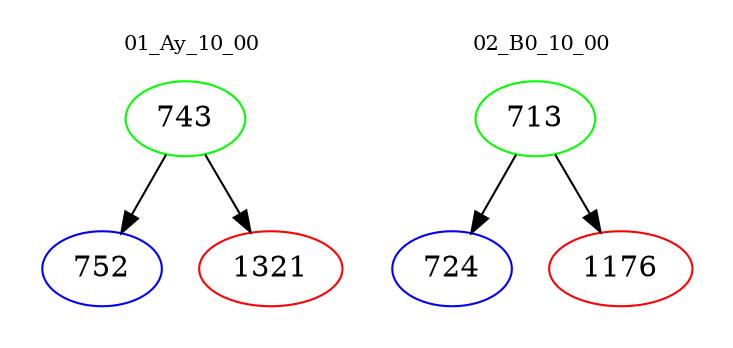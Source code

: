 digraph{
subgraph cluster_0 {
color = white
label = "01_Ay_10_00";
fontsize=10;
T0_743 [label="743", color="green"]
T0_743 -> T0_752 [color="black"]
T0_752 [label="752", color="blue"]
T0_743 -> T0_1321 [color="black"]
T0_1321 [label="1321", color="red"]
}
subgraph cluster_1 {
color = white
label = "02_B0_10_00";
fontsize=10;
T1_713 [label="713", color="green"]
T1_713 -> T1_724 [color="black"]
T1_724 [label="724", color="blue"]
T1_713 -> T1_1176 [color="black"]
T1_1176 [label="1176", color="red"]
}
}
